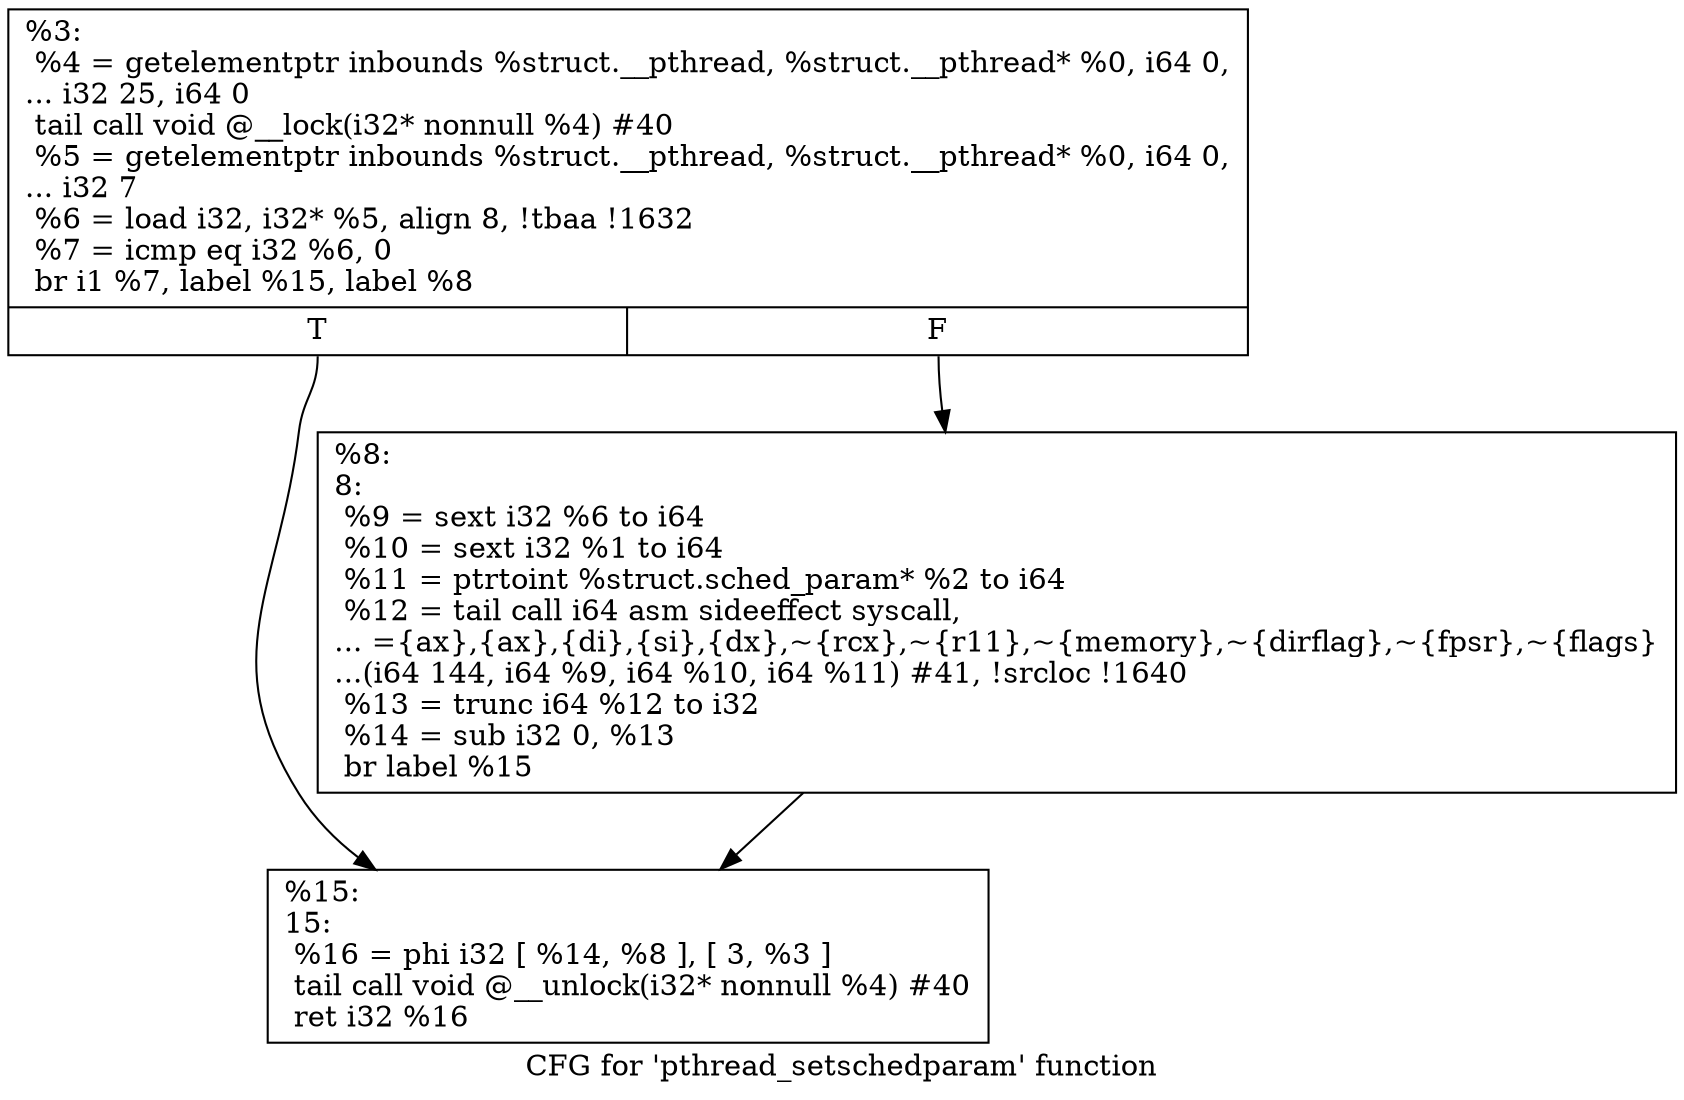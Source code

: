 digraph "CFG for 'pthread_setschedparam' function" {
	label="CFG for 'pthread_setschedparam' function";

	Node0x1f6a7d0 [shape=record,label="{%3:\l  %4 = getelementptr inbounds %struct.__pthread, %struct.__pthread* %0, i64 0,\l... i32 25, i64 0\l  tail call void @__lock(i32* nonnull %4) #40\l  %5 = getelementptr inbounds %struct.__pthread, %struct.__pthread* %0, i64 0,\l... i32 7\l  %6 = load i32, i32* %5, align 8, !tbaa !1632\l  %7 = icmp eq i32 %6, 0\l  br i1 %7, label %15, label %8\l|{<s0>T|<s1>F}}"];
	Node0x1f6a7d0:s0 -> Node0x1f6a8f0;
	Node0x1f6a7d0:s1 -> Node0x1f6a8a0;
	Node0x1f6a8a0 [shape=record,label="{%8:\l8:                                                \l  %9 = sext i32 %6 to i64\l  %10 = sext i32 %1 to i64\l  %11 = ptrtoint %struct.sched_param* %2 to i64\l  %12 = tail call i64 asm sideeffect syscall,\l... =\{ax\},\{ax\},\{di\},\{si\},\{dx\},~\{rcx\},~\{r11\},~\{memory\},~\{dirflag\},~\{fpsr\},~\{flags\}\l...(i64 144, i64 %9, i64 %10, i64 %11) #41, !srcloc !1640\l  %13 = trunc i64 %12 to i32\l  %14 = sub i32 0, %13\l  br label %15\l}"];
	Node0x1f6a8a0 -> Node0x1f6a8f0;
	Node0x1f6a8f0 [shape=record,label="{%15:\l15:                                               \l  %16 = phi i32 [ %14, %8 ], [ 3, %3 ]\l  tail call void @__unlock(i32* nonnull %4) #40\l  ret i32 %16\l}"];
}
